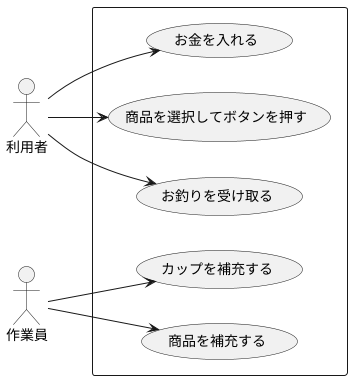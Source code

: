@startuml
left to right direction
actor 利用者
actor 作業員

rectangle {
  利用者 --> (お金を入れる)
  利用者 --> (商品を選択してボタンを押す)
  利用者 --> (お釣りを受け取る)

  作業員 --> (カップを補充する)
  作業員 --> (商品を補充する)
}
@enduml
